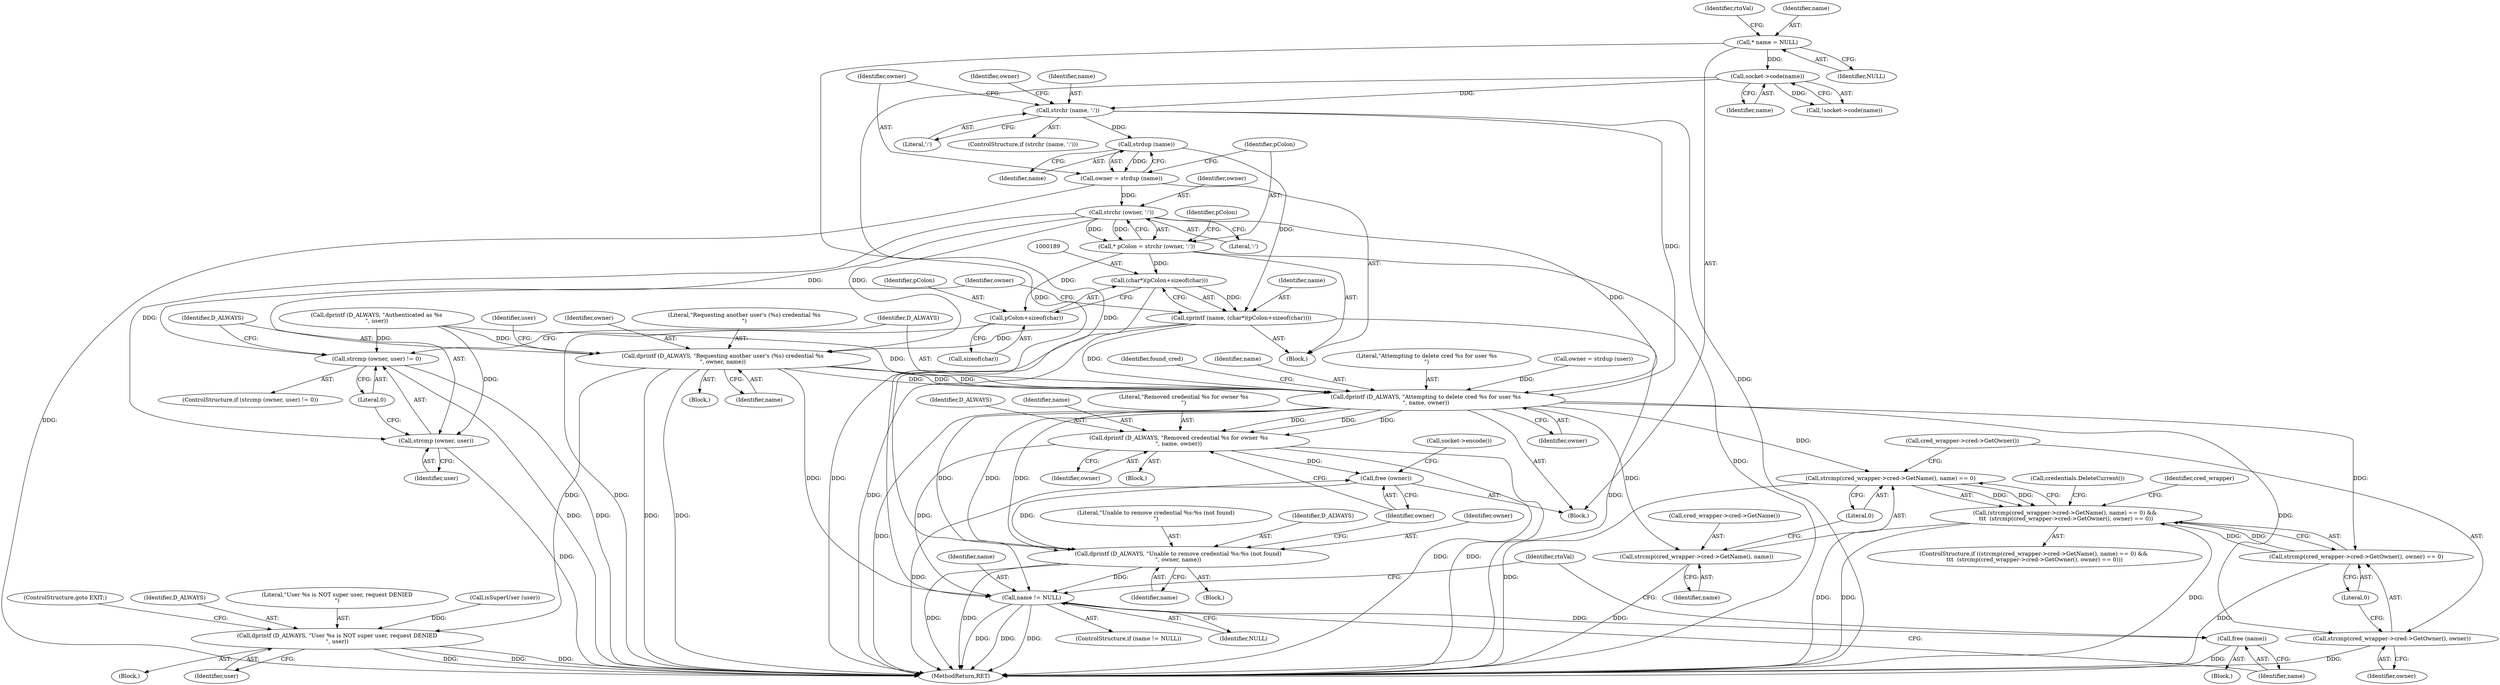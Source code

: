 digraph "0_htcondor_5e5571d1a431eb3c61977b6dd6ec90186ef79867_0@API" {
"1000168" [label="(Call,strchr (name, ':'))"];
"1000153" [label="(Call,socket->code(name))"];
"1000109" [label="(Call,* name = NULL)"];
"1000174" [label="(Call,strdup (name))"];
"1000172" [label="(Call,owner = strdup (name))"];
"1000179" [label="(Call,strchr (owner, ':'))"];
"1000177" [label="(Call,* pColon = strchr (owner, ':'))"];
"1000188" [label="(Call,(char*)(pColon+sizeof(char)))"];
"1000186" [label="(Call,sprintf (name, (char*)(pColon+sizeof(char))))"];
"1000201" [label="(Call,dprintf (D_ALWAYS, \"Requesting another user's (%s) credential %s\n\", owner, name))"];
"1000211" [label="(Call,dprintf (D_ALWAYS, \"User %s is NOT super user, request DENIED\n\", user))"];
"1000228" [label="(Call,dprintf (D_ALWAYS, \"Attempting to delete cred %s for user %s\n\", name, owner))"];
"1000248" [label="(Call,strcmp(cred_wrapper->cred->GetName(), name) == 0)"];
"1000247" [label="(Call,(strcmp(cred_wrapper->cred->GetName(), name) == 0) && \n\t\t\t  (strcmp(cred_wrapper->cred->GetOwner(), owner) == 0))"];
"1000249" [label="(Call,strcmp(cred_wrapper->cred->GetName(), name))"];
"1000253" [label="(Call,strcmp(cred_wrapper->cred->GetOwner(), owner) == 0)"];
"1000254" [label="(Call,strcmp(cred_wrapper->cred->GetOwner(), owner))"];
"1000278" [label="(Call,dprintf (D_ALWAYS, \"Removed credential %s for owner %s\n\", name, owner))"];
"1000290" [label="(Call,free (owner))"];
"1000306" [label="(Call,name != NULL)"];
"1000310" [label="(Call,free (name))"];
"1000285" [label="(Call,dprintf (D_ALWAYS, \"Unable to remove credential %s:%s (not found)\n\", owner, name))"];
"1000190" [label="(Call,pColon+sizeof(char))"];
"1000195" [label="(Call,strcmp (owner, user) != 0)"];
"1000196" [label="(Call,strcmp (owner, user))"];
"1000246" [label="(ControlStructure,if ((strcmp(cred_wrapper->cred->GetName(), name) == 0) && \n\t\t\t  (strcmp(cred_wrapper->cred->GetOwner(), owner) == 0)))"];
"1000175" [label="(Identifier,name)"];
"1000281" [label="(Identifier,name)"];
"1000249" [label="(Call,strcmp(cred_wrapper->cred->GetName(), name))"];
"1000195" [label="(Call,strcmp (owner, user) != 0)"];
"1000228" [label="(Call,dprintf (D_ALWAYS, \"Attempting to delete cred %s for user %s\n\", name, owner))"];
"1000180" [label="(Identifier,owner)"];
"1000282" [label="(Identifier,owner)"];
"1000314" [label="(MethodReturn,RET)"];
"1000153" [label="(Call,socket->code(name))"];
"1000251" [label="(Identifier,name)"];
"1000266" [label="(Block,)"];
"1000177" [label="(Call,* pColon = strchr (owner, ':'))"];
"1000192" [label="(Call,sizeof(char))"];
"1000257" [label="(Literal,0)"];
"1000239" [label="(Identifier,cred_wrapper)"];
"1000111" [label="(Identifier,NULL)"];
"1000169" [label="(Identifier,name)"];
"1000280" [label="(Literal,\"Removed credential %s for owner %s\n\")"];
"1000198" [label="(Identifier,user)"];
"1000212" [label="(Identifier,D_ALWAYS)"];
"1000114" [label="(Identifier,rtnVal)"];
"1000181" [label="(Literal,':')"];
"1000213" [label="(Literal,\"User %s is NOT super user, request DENIED\n\")"];
"1000194" [label="(ControlStructure,if (strcmp (owner, user) != 0))"];
"1000210" [label="(Block,)"];
"1000259" [label="(Call,credentials.DeleteCurrent())"];
"1000163" [label="(Call,dprintf (D_ALWAYS, \"Authenticated as %s\n\", user))"];
"1000203" [label="(Literal,\"Requesting another user's (%s) credential %s\n\")"];
"1000284" [label="(Block,)"];
"1000232" [label="(Identifier,owner)"];
"1000209" [label="(Identifier,user)"];
"1000229" [label="(Identifier,D_ALWAYS)"];
"1000252" [label="(Literal,0)"];
"1000305" [label="(ControlStructure,if (name != NULL))"];
"1000152" [label="(Call,!socket->code(name))"];
"1000199" [label="(Literal,0)"];
"1000214" [label="(Identifier,user)"];
"1000204" [label="(Identifier,owner)"];
"1000285" [label="(Call,dprintf (D_ALWAYS, \"Unable to remove credential %s:%s (not found)\n\", owner, name))"];
"1000234" [label="(Identifier,found_cred)"];
"1000191" [label="(Identifier,pColon)"];
"1000171" [label="(Block,)"];
"1000255" [label="(Call,cred_wrapper->cred->GetOwner())"];
"1000188" [label="(Call,(char*)(pColon+sizeof(char)))"];
"1000256" [label="(Identifier,owner)"];
"1000279" [label="(Identifier,D_ALWAYS)"];
"1000250" [label="(Call,cred_wrapper->cred->GetName())"];
"1000154" [label="(Identifier,name)"];
"1000110" [label="(Identifier,name)"];
"1000173" [label="(Identifier,owner)"];
"1000170" [label="(Literal,':')"];
"1000253" [label="(Call,strcmp(cred_wrapper->cred->GetOwner(), owner) == 0)"];
"1000308" [label="(Identifier,NULL)"];
"1000254" [label="(Call,strcmp(cred_wrapper->cred->GetOwner(), owner))"];
"1000311" [label="(Identifier,name)"];
"1000310" [label="(Call,free (name))"];
"1000107" [label="(Block,)"];
"1000309" [label="(Block,)"];
"1000202" [label="(Identifier,D_ALWAYS)"];
"1000197" [label="(Identifier,owner)"];
"1000211" [label="(Call,dprintf (D_ALWAYS, \"User %s is NOT super user, request DENIED\n\", user))"];
"1000287" [label="(Literal,\"Unable to remove credential %s:%s (not found)\n\")"];
"1000187" [label="(Identifier,name)"];
"1000196" [label="(Call,strcmp (owner, user))"];
"1000225" [label="(Identifier,owner)"];
"1000231" [label="(Identifier,name)"];
"1000167" [label="(ControlStructure,if (strchr (name, ':')))"];
"1000248" [label="(Call,strcmp(cred_wrapper->cred->GetName(), name) == 0)"];
"1000307" [label="(Identifier,name)"];
"1000289" [label="(Identifier,name)"];
"1000286" [label="(Identifier,D_ALWAYS)"];
"1000291" [label="(Identifier,owner)"];
"1000109" [label="(Call,* name = NULL)"];
"1000190" [label="(Call,pColon+sizeof(char))"];
"1000200" [label="(Block,)"];
"1000168" [label="(Call,strchr (name, ':'))"];
"1000186" [label="(Call,sprintf (name, (char*)(pColon+sizeof(char))))"];
"1000174" [label="(Call,strdup (name))"];
"1000290" [label="(Call,free (owner))"];
"1000230" [label="(Literal,\"Attempting to delete cred %s for user %s\n\")"];
"1000313" [label="(Identifier,rtnVal)"];
"1000184" [label="(Identifier,pColon)"];
"1000292" [label="(Call,socket->encode())"];
"1000178" [label="(Identifier,pColon)"];
"1000201" [label="(Call,dprintf (D_ALWAYS, \"Requesting another user's (%s) credential %s\n\", owner, name))"];
"1000306" [label="(Call,name != NULL)"];
"1000247" [label="(Call,(strcmp(cred_wrapper->cred->GetName(), name) == 0) && \n\t\t\t  (strcmp(cred_wrapper->cred->GetOwner(), owner) == 0))"];
"1000224" [label="(Call,owner = strdup (user))"];
"1000288" [label="(Identifier,owner)"];
"1000278" [label="(Call,dprintf (D_ALWAYS, \"Removed credential %s for owner %s\n\", name, owner))"];
"1000208" [label="(Call,isSuperUser (user))"];
"1000179" [label="(Call,strchr (owner, ':'))"];
"1000205" [label="(Identifier,name)"];
"1000172" [label="(Call,owner = strdup (name))"];
"1000215" [label="(ControlStructure,goto EXIT;)"];
"1000168" -> "1000167"  [label="AST: "];
"1000168" -> "1000170"  [label="CFG: "];
"1000169" -> "1000168"  [label="AST: "];
"1000170" -> "1000168"  [label="AST: "];
"1000173" -> "1000168"  [label="CFG: "];
"1000225" -> "1000168"  [label="CFG: "];
"1000168" -> "1000314"  [label="DDG: "];
"1000153" -> "1000168"  [label="DDG: "];
"1000168" -> "1000174"  [label="DDG: "];
"1000168" -> "1000228"  [label="DDG: "];
"1000153" -> "1000152"  [label="AST: "];
"1000153" -> "1000154"  [label="CFG: "];
"1000154" -> "1000153"  [label="AST: "];
"1000152" -> "1000153"  [label="CFG: "];
"1000153" -> "1000152"  [label="DDG: "];
"1000109" -> "1000153"  [label="DDG: "];
"1000153" -> "1000306"  [label="DDG: "];
"1000109" -> "1000107"  [label="AST: "];
"1000109" -> "1000111"  [label="CFG: "];
"1000110" -> "1000109"  [label="AST: "];
"1000111" -> "1000109"  [label="AST: "];
"1000114" -> "1000109"  [label="CFG: "];
"1000109" -> "1000306"  [label="DDG: "];
"1000174" -> "1000172"  [label="AST: "];
"1000174" -> "1000175"  [label="CFG: "];
"1000175" -> "1000174"  [label="AST: "];
"1000172" -> "1000174"  [label="CFG: "];
"1000174" -> "1000172"  [label="DDG: "];
"1000174" -> "1000186"  [label="DDG: "];
"1000172" -> "1000171"  [label="AST: "];
"1000173" -> "1000172"  [label="AST: "];
"1000178" -> "1000172"  [label="CFG: "];
"1000172" -> "1000314"  [label="DDG: "];
"1000172" -> "1000179"  [label="DDG: "];
"1000179" -> "1000177"  [label="AST: "];
"1000179" -> "1000181"  [label="CFG: "];
"1000180" -> "1000179"  [label="AST: "];
"1000181" -> "1000179"  [label="AST: "];
"1000177" -> "1000179"  [label="CFG: "];
"1000179" -> "1000177"  [label="DDG: "];
"1000179" -> "1000177"  [label="DDG: "];
"1000179" -> "1000195"  [label="DDG: "];
"1000179" -> "1000196"  [label="DDG: "];
"1000179" -> "1000201"  [label="DDG: "];
"1000179" -> "1000228"  [label="DDG: "];
"1000177" -> "1000171"  [label="AST: "];
"1000178" -> "1000177"  [label="AST: "];
"1000184" -> "1000177"  [label="CFG: "];
"1000177" -> "1000314"  [label="DDG: "];
"1000177" -> "1000188"  [label="DDG: "];
"1000177" -> "1000190"  [label="DDG: "];
"1000188" -> "1000186"  [label="AST: "];
"1000188" -> "1000190"  [label="CFG: "];
"1000189" -> "1000188"  [label="AST: "];
"1000190" -> "1000188"  [label="AST: "];
"1000186" -> "1000188"  [label="CFG: "];
"1000188" -> "1000314"  [label="DDG: "];
"1000188" -> "1000186"  [label="DDG: "];
"1000186" -> "1000171"  [label="AST: "];
"1000187" -> "1000186"  [label="AST: "];
"1000197" -> "1000186"  [label="CFG: "];
"1000186" -> "1000314"  [label="DDG: "];
"1000186" -> "1000314"  [label="DDG: "];
"1000186" -> "1000201"  [label="DDG: "];
"1000186" -> "1000228"  [label="DDG: "];
"1000201" -> "1000200"  [label="AST: "];
"1000201" -> "1000205"  [label="CFG: "];
"1000202" -> "1000201"  [label="AST: "];
"1000203" -> "1000201"  [label="AST: "];
"1000204" -> "1000201"  [label="AST: "];
"1000205" -> "1000201"  [label="AST: "];
"1000209" -> "1000201"  [label="CFG: "];
"1000201" -> "1000314"  [label="DDG: "];
"1000201" -> "1000314"  [label="DDG: "];
"1000163" -> "1000201"  [label="DDG: "];
"1000201" -> "1000211"  [label="DDG: "];
"1000201" -> "1000228"  [label="DDG: "];
"1000201" -> "1000228"  [label="DDG: "];
"1000201" -> "1000228"  [label="DDG: "];
"1000201" -> "1000306"  [label="DDG: "];
"1000211" -> "1000210"  [label="AST: "];
"1000211" -> "1000214"  [label="CFG: "];
"1000212" -> "1000211"  [label="AST: "];
"1000213" -> "1000211"  [label="AST: "];
"1000214" -> "1000211"  [label="AST: "];
"1000215" -> "1000211"  [label="CFG: "];
"1000211" -> "1000314"  [label="DDG: "];
"1000211" -> "1000314"  [label="DDG: "];
"1000211" -> "1000314"  [label="DDG: "];
"1000208" -> "1000211"  [label="DDG: "];
"1000228" -> "1000107"  [label="AST: "];
"1000228" -> "1000232"  [label="CFG: "];
"1000229" -> "1000228"  [label="AST: "];
"1000230" -> "1000228"  [label="AST: "];
"1000231" -> "1000228"  [label="AST: "];
"1000232" -> "1000228"  [label="AST: "];
"1000234" -> "1000228"  [label="CFG: "];
"1000228" -> "1000314"  [label="DDG: "];
"1000163" -> "1000228"  [label="DDG: "];
"1000224" -> "1000228"  [label="DDG: "];
"1000228" -> "1000248"  [label="DDG: "];
"1000228" -> "1000249"  [label="DDG: "];
"1000228" -> "1000253"  [label="DDG: "];
"1000228" -> "1000254"  [label="DDG: "];
"1000228" -> "1000278"  [label="DDG: "];
"1000228" -> "1000278"  [label="DDG: "];
"1000228" -> "1000278"  [label="DDG: "];
"1000228" -> "1000285"  [label="DDG: "];
"1000228" -> "1000285"  [label="DDG: "];
"1000228" -> "1000285"  [label="DDG: "];
"1000248" -> "1000247"  [label="AST: "];
"1000248" -> "1000252"  [label="CFG: "];
"1000249" -> "1000248"  [label="AST: "];
"1000252" -> "1000248"  [label="AST: "];
"1000255" -> "1000248"  [label="CFG: "];
"1000247" -> "1000248"  [label="CFG: "];
"1000248" -> "1000314"  [label="DDG: "];
"1000248" -> "1000247"  [label="DDG: "];
"1000248" -> "1000247"  [label="DDG: "];
"1000247" -> "1000246"  [label="AST: "];
"1000247" -> "1000253"  [label="CFG: "];
"1000253" -> "1000247"  [label="AST: "];
"1000239" -> "1000247"  [label="CFG: "];
"1000259" -> "1000247"  [label="CFG: "];
"1000247" -> "1000314"  [label="DDG: "];
"1000247" -> "1000314"  [label="DDG: "];
"1000247" -> "1000314"  [label="DDG: "];
"1000253" -> "1000247"  [label="DDG: "];
"1000253" -> "1000247"  [label="DDG: "];
"1000249" -> "1000251"  [label="CFG: "];
"1000250" -> "1000249"  [label="AST: "];
"1000251" -> "1000249"  [label="AST: "];
"1000252" -> "1000249"  [label="CFG: "];
"1000249" -> "1000314"  [label="DDG: "];
"1000253" -> "1000257"  [label="CFG: "];
"1000254" -> "1000253"  [label="AST: "];
"1000257" -> "1000253"  [label="AST: "];
"1000253" -> "1000314"  [label="DDG: "];
"1000254" -> "1000256"  [label="CFG: "];
"1000255" -> "1000254"  [label="AST: "];
"1000256" -> "1000254"  [label="AST: "];
"1000257" -> "1000254"  [label="CFG: "];
"1000254" -> "1000314"  [label="DDG: "];
"1000278" -> "1000266"  [label="AST: "];
"1000278" -> "1000282"  [label="CFG: "];
"1000279" -> "1000278"  [label="AST: "];
"1000280" -> "1000278"  [label="AST: "];
"1000281" -> "1000278"  [label="AST: "];
"1000282" -> "1000278"  [label="AST: "];
"1000291" -> "1000278"  [label="CFG: "];
"1000278" -> "1000314"  [label="DDG: "];
"1000278" -> "1000314"  [label="DDG: "];
"1000278" -> "1000290"  [label="DDG: "];
"1000278" -> "1000306"  [label="DDG: "];
"1000290" -> "1000107"  [label="AST: "];
"1000290" -> "1000291"  [label="CFG: "];
"1000291" -> "1000290"  [label="AST: "];
"1000292" -> "1000290"  [label="CFG: "];
"1000290" -> "1000314"  [label="DDG: "];
"1000285" -> "1000290"  [label="DDG: "];
"1000306" -> "1000305"  [label="AST: "];
"1000306" -> "1000308"  [label="CFG: "];
"1000307" -> "1000306"  [label="AST: "];
"1000308" -> "1000306"  [label="AST: "];
"1000311" -> "1000306"  [label="CFG: "];
"1000313" -> "1000306"  [label="CFG: "];
"1000306" -> "1000314"  [label="DDG: "];
"1000306" -> "1000314"  [label="DDG: "];
"1000306" -> "1000314"  [label="DDG: "];
"1000285" -> "1000306"  [label="DDG: "];
"1000306" -> "1000310"  [label="DDG: "];
"1000310" -> "1000309"  [label="AST: "];
"1000310" -> "1000311"  [label="CFG: "];
"1000311" -> "1000310"  [label="AST: "];
"1000313" -> "1000310"  [label="CFG: "];
"1000310" -> "1000314"  [label="DDG: "];
"1000285" -> "1000284"  [label="AST: "];
"1000285" -> "1000289"  [label="CFG: "];
"1000286" -> "1000285"  [label="AST: "];
"1000287" -> "1000285"  [label="AST: "];
"1000288" -> "1000285"  [label="AST: "];
"1000289" -> "1000285"  [label="AST: "];
"1000291" -> "1000285"  [label="CFG: "];
"1000285" -> "1000314"  [label="DDG: "];
"1000285" -> "1000314"  [label="DDG: "];
"1000190" -> "1000192"  [label="CFG: "];
"1000191" -> "1000190"  [label="AST: "];
"1000192" -> "1000190"  [label="AST: "];
"1000190" -> "1000314"  [label="DDG: "];
"1000195" -> "1000194"  [label="AST: "];
"1000195" -> "1000199"  [label="CFG: "];
"1000196" -> "1000195"  [label="AST: "];
"1000199" -> "1000195"  [label="AST: "];
"1000202" -> "1000195"  [label="CFG: "];
"1000229" -> "1000195"  [label="CFG: "];
"1000195" -> "1000314"  [label="DDG: "];
"1000195" -> "1000314"  [label="DDG: "];
"1000163" -> "1000195"  [label="DDG: "];
"1000196" -> "1000198"  [label="CFG: "];
"1000197" -> "1000196"  [label="AST: "];
"1000198" -> "1000196"  [label="AST: "];
"1000199" -> "1000196"  [label="CFG: "];
"1000196" -> "1000314"  [label="DDG: "];
"1000163" -> "1000196"  [label="DDG: "];
}
